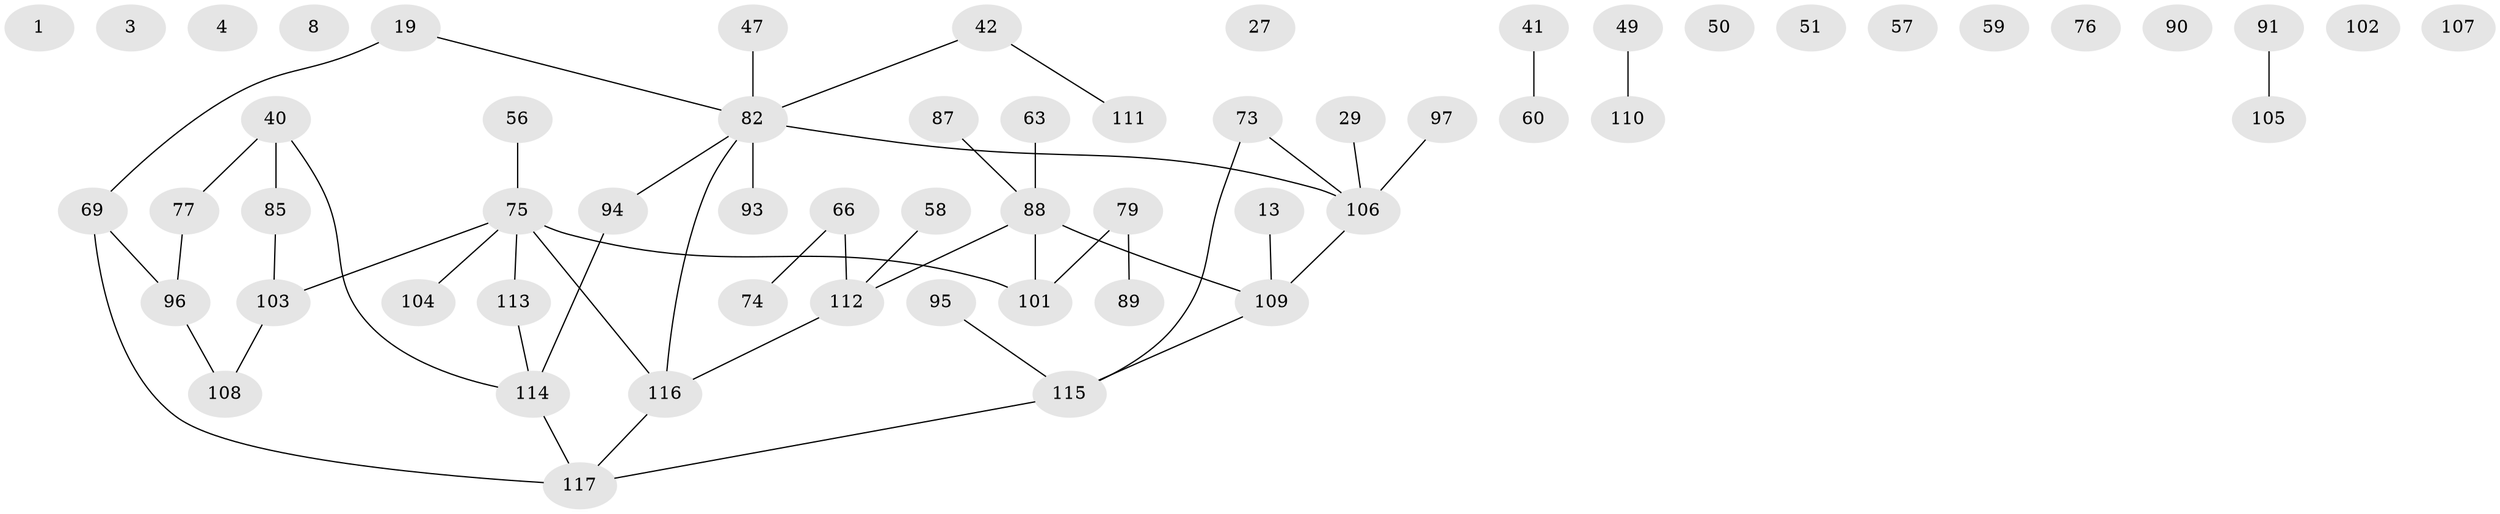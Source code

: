 // original degree distribution, {0: 0.1111111111111111, 3: 0.21367521367521367, 4: 0.11965811965811966, 1: 0.23931623931623933, 2: 0.3076923076923077, 5: 0.008547008547008548}
// Generated by graph-tools (version 1.1) at 2025/44/03/04/25 21:44:05]
// undirected, 58 vertices, 51 edges
graph export_dot {
graph [start="1"]
  node [color=gray90,style=filled];
  1;
  3;
  4;
  8;
  13;
  19;
  27;
  29;
  40;
  41;
  42;
  47 [super="+38"];
  49;
  50;
  51;
  56 [super="+25"];
  57;
  58;
  59;
  60 [super="+23"];
  63;
  66;
  69;
  73;
  74;
  75 [super="+34+37"];
  76;
  77 [super="+32"];
  79 [super="+14+31+39"];
  82 [super="+33+80+81"];
  85 [super="+65"];
  87;
  88 [super="+61+84"];
  89;
  90;
  91;
  93;
  94 [super="+67+86+7"];
  95 [super="+16"];
  96 [super="+17"];
  97;
  101 [super="+15"];
  102;
  103 [super="+62+68+71"];
  104;
  105;
  106 [super="+98+100"];
  107;
  108 [super="+83+36"];
  109 [super="+12"];
  110;
  111;
  112 [super="+11"];
  113;
  114 [super="+46+53"];
  115 [super="+64+6"];
  116 [super="+18+72+52"];
  117 [super="+99"];
  13 -- 109;
  19 -- 69;
  19 -- 82;
  29 -- 106;
  40 -- 77 [weight=2];
  40 -- 85 [weight=2];
  40 -- 114;
  41 -- 60;
  42 -- 111;
  42 -- 82;
  47 -- 82 [weight=2];
  49 -- 110;
  56 -- 75;
  58 -- 112;
  63 -- 88;
  66 -- 74;
  66 -- 112;
  69 -- 96 [weight=2];
  69 -- 117;
  73 -- 106;
  73 -- 115;
  75 -- 113;
  75 -- 116;
  75 -- 101 [weight=2];
  75 -- 103;
  75 -- 104;
  77 -- 96;
  79 -- 89;
  79 -- 101;
  82 -- 93;
  82 -- 106 [weight=2];
  82 -- 116;
  82 -- 94;
  85 -- 103;
  87 -- 88;
  88 -- 101 [weight=2];
  88 -- 112;
  88 -- 109;
  91 -- 105;
  94 -- 114;
  95 -- 115;
  96 -- 108;
  97 -- 106;
  103 -- 108;
  106 -- 109 [weight=2];
  109 -- 115;
  112 -- 116;
  113 -- 114;
  114 -- 117;
  115 -- 117;
  116 -- 117;
}
